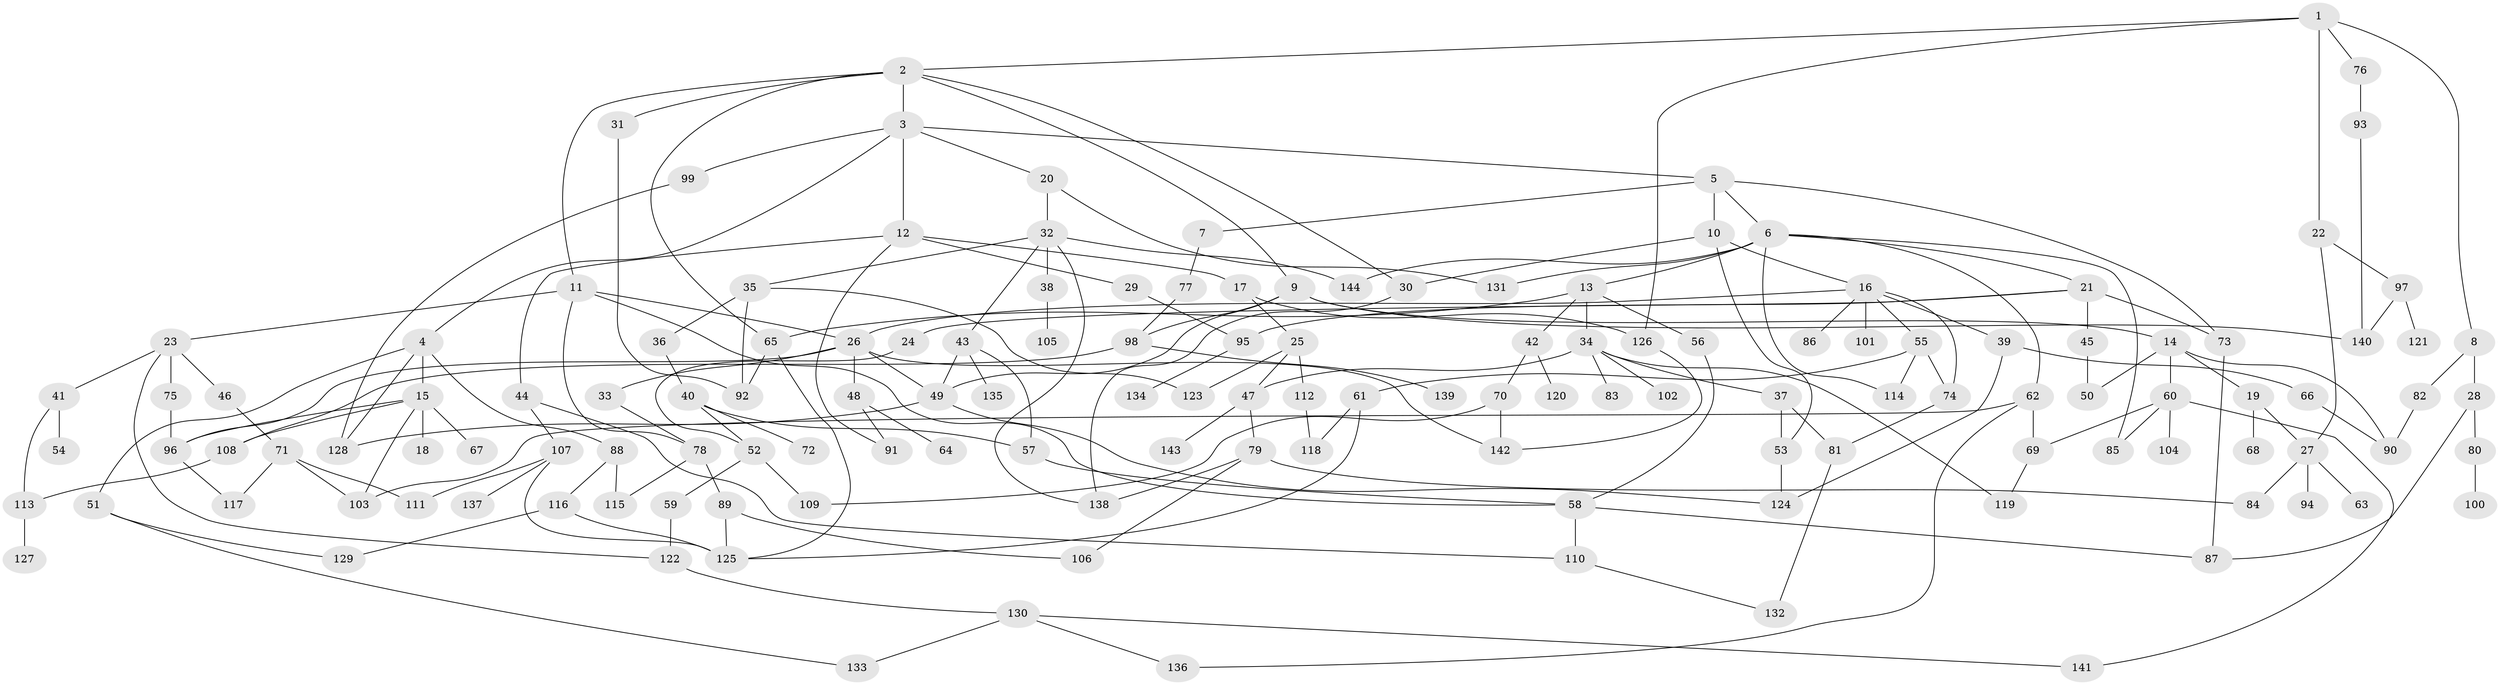 // coarse degree distribution, {6: 0.06, 8: 0.04, 9: 0.01, 7: 0.03, 2: 0.28, 10: 0.01, 5: 0.09, 1: 0.17, 4: 0.15, 3: 0.16}
// Generated by graph-tools (version 1.1) at 2025/23/03/03/25 07:23:32]
// undirected, 144 vertices, 211 edges
graph export_dot {
graph [start="1"]
  node [color=gray90,style=filled];
  1;
  2;
  3;
  4;
  5;
  6;
  7;
  8;
  9;
  10;
  11;
  12;
  13;
  14;
  15;
  16;
  17;
  18;
  19;
  20;
  21;
  22;
  23;
  24;
  25;
  26;
  27;
  28;
  29;
  30;
  31;
  32;
  33;
  34;
  35;
  36;
  37;
  38;
  39;
  40;
  41;
  42;
  43;
  44;
  45;
  46;
  47;
  48;
  49;
  50;
  51;
  52;
  53;
  54;
  55;
  56;
  57;
  58;
  59;
  60;
  61;
  62;
  63;
  64;
  65;
  66;
  67;
  68;
  69;
  70;
  71;
  72;
  73;
  74;
  75;
  76;
  77;
  78;
  79;
  80;
  81;
  82;
  83;
  84;
  85;
  86;
  87;
  88;
  89;
  90;
  91;
  92;
  93;
  94;
  95;
  96;
  97;
  98;
  99;
  100;
  101;
  102;
  103;
  104;
  105;
  106;
  107;
  108;
  109;
  110;
  111;
  112;
  113;
  114;
  115;
  116;
  117;
  118;
  119;
  120;
  121;
  122;
  123;
  124;
  125;
  126;
  127;
  128;
  129;
  130;
  131;
  132;
  133;
  134;
  135;
  136;
  137;
  138;
  139;
  140;
  141;
  142;
  143;
  144;
  1 -- 2;
  1 -- 8;
  1 -- 22;
  1 -- 76;
  1 -- 126;
  2 -- 3;
  2 -- 9;
  2 -- 11;
  2 -- 30;
  2 -- 31;
  2 -- 65;
  3 -- 4;
  3 -- 5;
  3 -- 12;
  3 -- 20;
  3 -- 99;
  4 -- 15;
  4 -- 51;
  4 -- 88;
  4 -- 128;
  5 -- 6;
  5 -- 7;
  5 -- 10;
  5 -- 73;
  6 -- 13;
  6 -- 21;
  6 -- 62;
  6 -- 114;
  6 -- 131;
  6 -- 144;
  6 -- 85;
  7 -- 77;
  8 -- 28;
  8 -- 82;
  9 -- 14;
  9 -- 98;
  9 -- 49;
  9 -- 140;
  10 -- 16;
  10 -- 53;
  10 -- 30;
  11 -- 23;
  11 -- 26;
  11 -- 58;
  11 -- 78;
  12 -- 17;
  12 -- 29;
  12 -- 44;
  12 -- 91;
  13 -- 34;
  13 -- 42;
  13 -- 56;
  13 -- 65;
  14 -- 19;
  14 -- 60;
  14 -- 50;
  14 -- 90;
  15 -- 18;
  15 -- 67;
  15 -- 96;
  15 -- 103;
  15 -- 108;
  16 -- 39;
  16 -- 55;
  16 -- 74;
  16 -- 86;
  16 -- 101;
  16 -- 26;
  17 -- 25;
  17 -- 126;
  19 -- 68;
  19 -- 27;
  20 -- 32;
  20 -- 131;
  21 -- 24;
  21 -- 45;
  21 -- 73;
  21 -- 95;
  22 -- 27;
  22 -- 97;
  23 -- 41;
  23 -- 46;
  23 -- 75;
  23 -- 122;
  24 -- 52;
  25 -- 47;
  25 -- 112;
  25 -- 123;
  26 -- 33;
  26 -- 48;
  26 -- 49;
  26 -- 142;
  26 -- 96;
  27 -- 63;
  27 -- 84;
  27 -- 94;
  28 -- 80;
  28 -- 87;
  29 -- 95;
  30 -- 138;
  31 -- 92;
  32 -- 35;
  32 -- 38;
  32 -- 43;
  32 -- 144;
  32 -- 138;
  33 -- 78;
  34 -- 37;
  34 -- 83;
  34 -- 102;
  34 -- 47;
  34 -- 119;
  35 -- 36;
  35 -- 123;
  35 -- 92;
  36 -- 40;
  37 -- 53;
  37 -- 81;
  38 -- 105;
  39 -- 66;
  39 -- 124;
  40 -- 72;
  40 -- 57;
  40 -- 52;
  41 -- 54;
  41 -- 113;
  42 -- 70;
  42 -- 120;
  43 -- 57;
  43 -- 135;
  43 -- 49;
  44 -- 107;
  44 -- 110;
  45 -- 50;
  46 -- 71;
  47 -- 79;
  47 -- 143;
  48 -- 64;
  48 -- 91;
  49 -- 124;
  49 -- 128;
  51 -- 129;
  51 -- 133;
  52 -- 59;
  52 -- 109;
  53 -- 124;
  55 -- 61;
  55 -- 114;
  55 -- 74;
  56 -- 58;
  57 -- 58;
  58 -- 87;
  58 -- 110;
  59 -- 122;
  60 -- 69;
  60 -- 85;
  60 -- 104;
  60 -- 141;
  61 -- 118;
  61 -- 125;
  62 -- 103;
  62 -- 136;
  62 -- 69;
  65 -- 92;
  65 -- 125;
  66 -- 90;
  69 -- 119;
  70 -- 109;
  70 -- 142;
  71 -- 111;
  71 -- 117;
  71 -- 103;
  73 -- 87;
  74 -- 81;
  75 -- 96;
  76 -- 93;
  77 -- 98;
  78 -- 89;
  78 -- 115;
  79 -- 106;
  79 -- 138;
  79 -- 84;
  80 -- 100;
  81 -- 132;
  82 -- 90;
  88 -- 116;
  88 -- 115;
  89 -- 125;
  89 -- 106;
  93 -- 140;
  95 -- 134;
  96 -- 117;
  97 -- 121;
  97 -- 140;
  98 -- 139;
  98 -- 108;
  99 -- 128;
  107 -- 137;
  107 -- 125;
  107 -- 111;
  108 -- 113;
  110 -- 132;
  112 -- 118;
  113 -- 127;
  116 -- 129;
  116 -- 125;
  122 -- 130;
  126 -- 142;
  130 -- 133;
  130 -- 136;
  130 -- 141;
}
